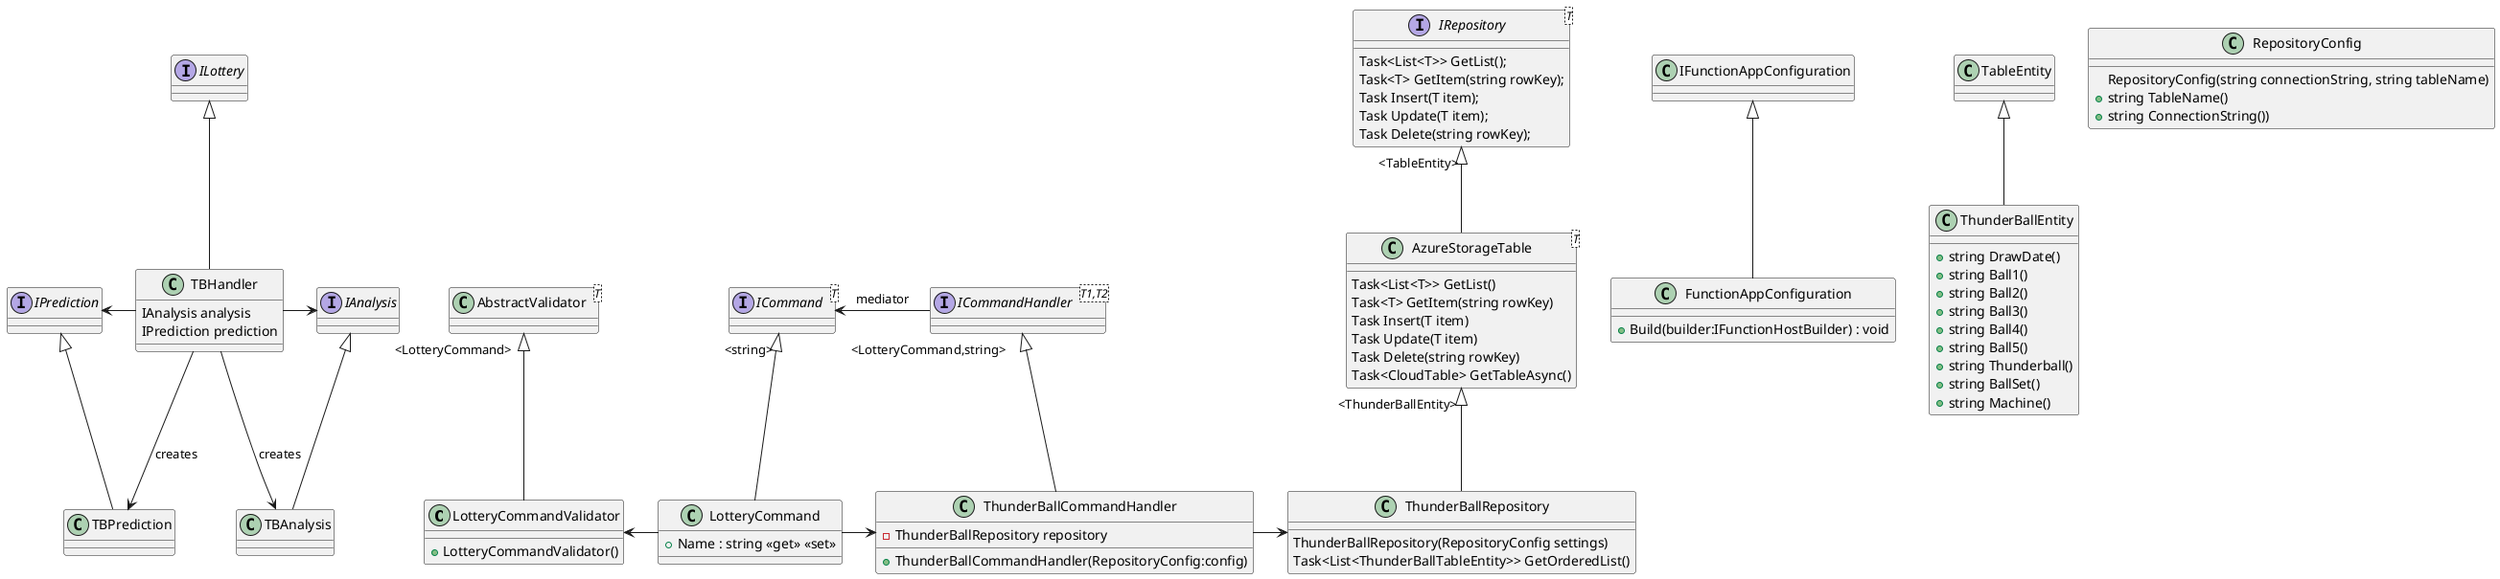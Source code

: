 @startuml FMLottery

'skinparam linetype polyline
'skinparam linetype ortho

class LotteryCommandValidator {
    + LotteryCommandValidator()
}
class "AbstractValidator"<T> {
}
"AbstractValidator" "<LotteryCommand>" <|-- LotteryCommandValidator

class LotteryCommand {
    + Name : string <<get>> <<set>>
}
interface "ICommand"<T> {
}
"ICommand" "<string>" <|-- LotteryCommand

'class LottoCommandHandler {
'    + LottoCommandHandler(stringHasher:IStringHasher)
'    + ExecuteAsync(command:LotteryCommand, previousResult:string) : Task<string>
'}

class ThunderBallCommandHandler {
    - ThunderBallRepository repository
    + ThunderBallCommandHandler(RepositoryConfig:config)
 }

interface "ICommandHandler"<T1,T2> {
}
'"ICommandHandler" "<LotteryCommand,string>" <|-- LottoCommandHandler
"ICommandHandler" "<LotteryCommand,string>" <|-- ThunderBallCommandHandler

' Set screen position
"ICommand" <- "ICommandHandler" : mediator
'LotteryCommand -> LottoCommandHandler
LotteryCommand -> ThunderBallCommandHandler
LotteryCommand -left> LotteryCommandValidator

class FunctionAppConfiguration {
    + Build(builder:IFunctionHostBuilder) : void
}
IFunctionAppConfiguration <|-- FunctionAppConfiguration


class TableEntity
'class LottoEntity
class ThunderBallEntity {
    +string DrawDate()
    +string Ball1()
    +string Ball2()
    +string Ball3()
    +string Ball4()
    +string Ball5()
    +string Thunderball()
    +string BallSet()
    +string Machine()
}

'TableEntity <|-- LottoEntity
TableEntity <|-- ThunderBallEntity

class RepositoryConfig {
    RepositoryConfig(string connectionString, string tableName)
    +string TableName()
    +string ConnectionString())
}

interface "IRepository"<T> {
    Task<List<T>> GetList();
    Task<T> GetItem(string rowKey);
    Task Insert(T item);
    Task Update(T item);
    Task Delete(string rowKey);
}
class "AzureStorageTable"<T> {
    Task<List<T>> GetList()
    Task<T> GetItem(string rowKey)
    Task Insert(T item)
    Task Update(T item)
    Task Delete(string rowKey)
    Task<CloudTable> GetTableAsync()
}
'class LottoRepository
class ThunderBallRepository {
    ThunderBallRepository(RepositoryConfig settings)
    Task<List<ThunderBallTableEntity>> GetOrderedList()
}

"IRepository""<TableEntity>" <|-- AzureStorageTable
'"AzureStorageTable""<LottoEntity>" <|-- LottoRepository
"AzureStorageTable""<ThunderBallEntity>" <|-- ThunderBallRepository


ThunderBallCommandHandler -> ThunderBallRepository
'LottoCommandHandler --> LottoRepository : Creates
'ThunderBallCommandHandler --> ThunderBallRepository : Creates


interface ILottery {
}
class TBHandler {
    IAnalysis analysis
    IPrediction prediction
}
ILottery <|-- TBHandler

interface IAnalysis
class TBAnalysis
IAnalysis <|-- TBAnalysis

interface IPrediction
class TBPrediction
IPrediction <|-- TBPrediction

TBHandler -> IAnalysis
TBHandler -left> IPrediction
TBHandler --> TBAnalysis : creates
TBHandler --> TBPrediction : creates


@enduml
